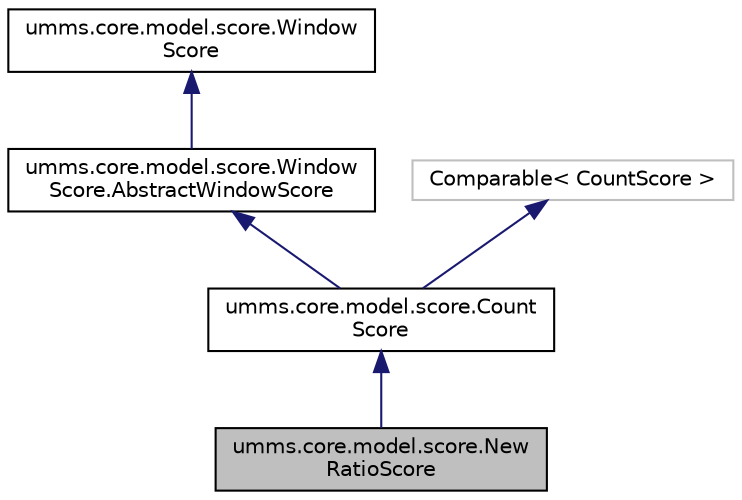 digraph "umms.core.model.score.NewRatioScore"
{
  edge [fontname="Helvetica",fontsize="10",labelfontname="Helvetica",labelfontsize="10"];
  node [fontname="Helvetica",fontsize="10",shape=record];
  Node1 [label="umms.core.model.score.New\lRatioScore",height=0.2,width=0.4,color="black", fillcolor="grey75", style="filled" fontcolor="black"];
  Node2 -> Node1 [dir="back",color="midnightblue",fontsize="10",style="solid",fontname="Helvetica"];
  Node2 [label="umms.core.model.score.Count\lScore",height=0.2,width=0.4,color="black", fillcolor="white", style="filled",URL="$classumms_1_1core_1_1model_1_1score_1_1_count_score.html"];
  Node3 -> Node2 [dir="back",color="midnightblue",fontsize="10",style="solid",fontname="Helvetica"];
  Node3 [label="umms.core.model.score.Window\lScore.AbstractWindowScore",height=0.2,width=0.4,color="black", fillcolor="white", style="filled",URL="$classumms_1_1core_1_1model_1_1score_1_1_window_score_1_1_abstract_window_score.html"];
  Node4 -> Node3 [dir="back",color="midnightblue",fontsize="10",style="solid",fontname="Helvetica"];
  Node4 [label="umms.core.model.score.Window\lScore",height=0.2,width=0.4,color="black", fillcolor="white", style="filled",URL="$interfaceumms_1_1core_1_1model_1_1score_1_1_window_score.html"];
  Node5 -> Node2 [dir="back",color="midnightblue",fontsize="10",style="solid",fontname="Helvetica"];
  Node5 [label="Comparable\< CountScore \>",height=0.2,width=0.4,color="grey75", fillcolor="white", style="filled"];
}
